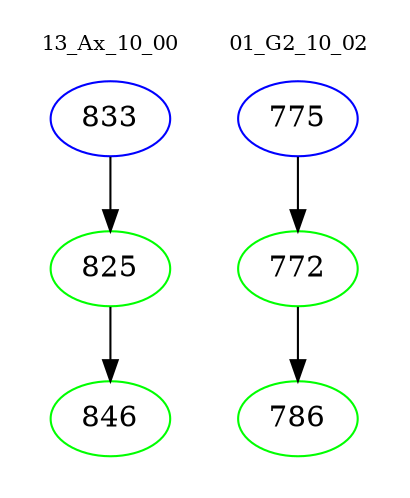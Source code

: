 digraph{
subgraph cluster_0 {
color = white
label = "13_Ax_10_00";
fontsize=10;
T0_833 [label="833", color="blue"]
T0_833 -> T0_825 [color="black"]
T0_825 [label="825", color="green"]
T0_825 -> T0_846 [color="black"]
T0_846 [label="846", color="green"]
}
subgraph cluster_1 {
color = white
label = "01_G2_10_02";
fontsize=10;
T1_775 [label="775", color="blue"]
T1_775 -> T1_772 [color="black"]
T1_772 [label="772", color="green"]
T1_772 -> T1_786 [color="black"]
T1_786 [label="786", color="green"]
}
}
